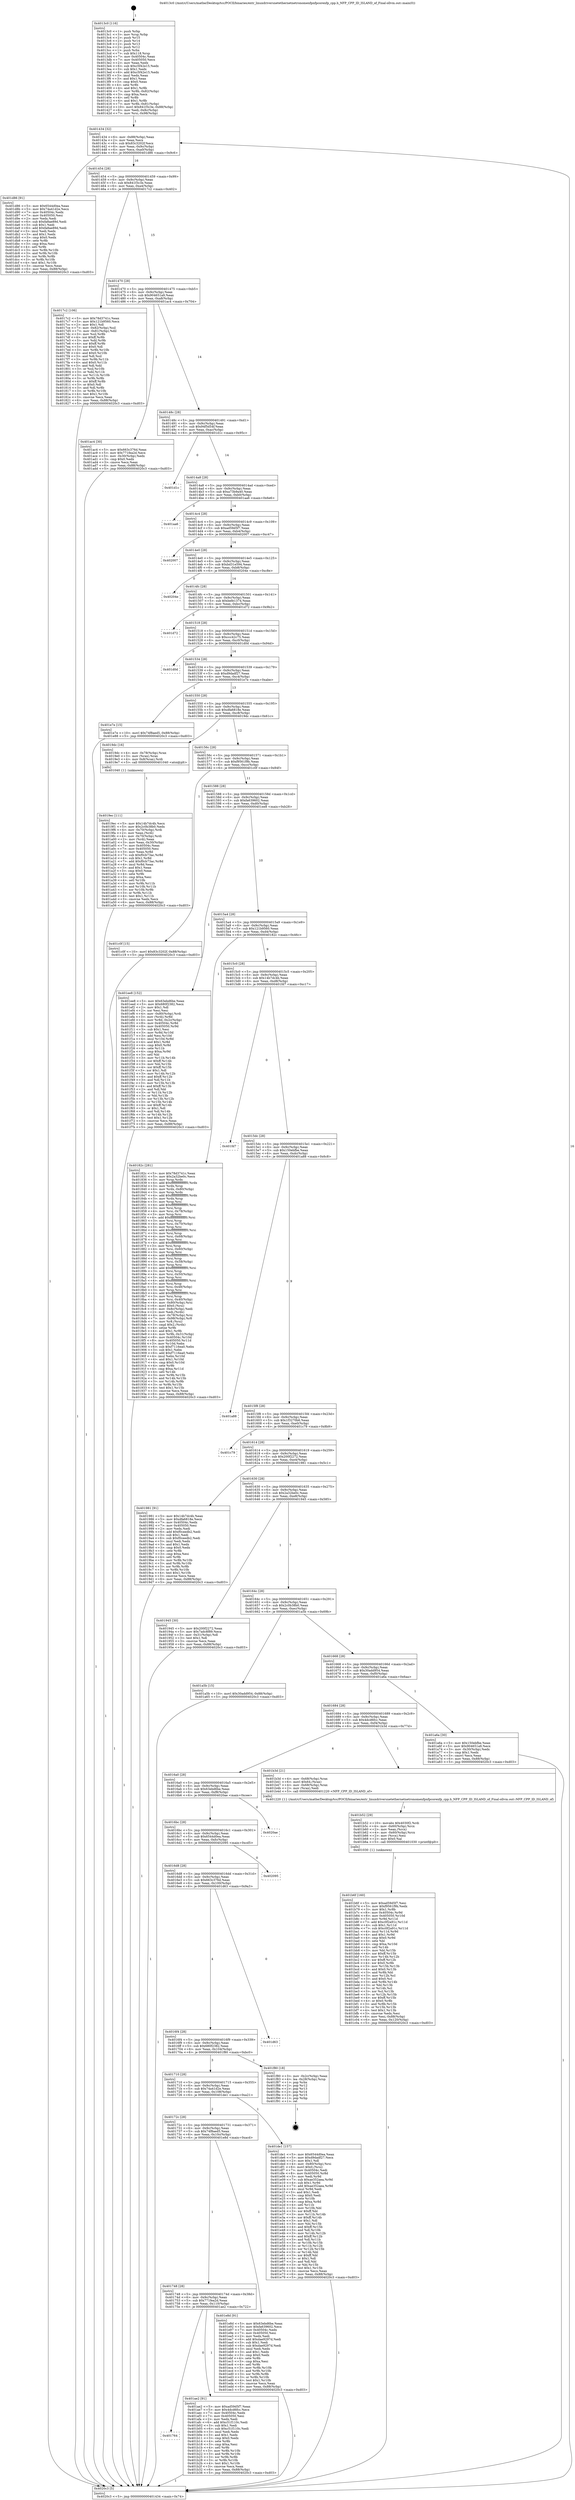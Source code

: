 digraph "0x4013c0" {
  label = "0x4013c0 (/mnt/c/Users/mathe/Desktop/tcc/POCII/binaries/extr_linuxdriversnetethernetnetronomenfpnfpcorenfp_cpp.h_NFP_CPP_ID_ISLAND_of_Final-ollvm.out::main(0))"
  labelloc = "t"
  node[shape=record]

  Entry [label="",width=0.3,height=0.3,shape=circle,fillcolor=black,style=filled]
  "0x401434" [label="{
     0x401434 [32]\l
     | [instrs]\l
     &nbsp;&nbsp;0x401434 \<+6\>: mov -0x88(%rbp),%eax\l
     &nbsp;&nbsp;0x40143a \<+2\>: mov %eax,%ecx\l
     &nbsp;&nbsp;0x40143c \<+6\>: sub $0x83c3202f,%ecx\l
     &nbsp;&nbsp;0x401442 \<+6\>: mov %eax,-0x9c(%rbp)\l
     &nbsp;&nbsp;0x401448 \<+6\>: mov %ecx,-0xa0(%rbp)\l
     &nbsp;&nbsp;0x40144e \<+6\>: je 0000000000401d86 \<main+0x9c6\>\l
  }"]
  "0x401d86" [label="{
     0x401d86 [91]\l
     | [instrs]\l
     &nbsp;&nbsp;0x401d86 \<+5\>: mov $0x6544d0ea,%eax\l
     &nbsp;&nbsp;0x401d8b \<+5\>: mov $0x74a41d2e,%ecx\l
     &nbsp;&nbsp;0x401d90 \<+7\>: mov 0x40504c,%edx\l
     &nbsp;&nbsp;0x401d97 \<+7\>: mov 0x405050,%esi\l
     &nbsp;&nbsp;0x401d9e \<+2\>: mov %edx,%edi\l
     &nbsp;&nbsp;0x401da0 \<+6\>: sub $0xfa8ae89d,%edi\l
     &nbsp;&nbsp;0x401da6 \<+3\>: sub $0x1,%edi\l
     &nbsp;&nbsp;0x401da9 \<+6\>: add $0xfa8ae89d,%edi\l
     &nbsp;&nbsp;0x401daf \<+3\>: imul %edi,%edx\l
     &nbsp;&nbsp;0x401db2 \<+3\>: and $0x1,%edx\l
     &nbsp;&nbsp;0x401db5 \<+3\>: cmp $0x0,%edx\l
     &nbsp;&nbsp;0x401db8 \<+4\>: sete %r8b\l
     &nbsp;&nbsp;0x401dbc \<+3\>: cmp $0xa,%esi\l
     &nbsp;&nbsp;0x401dbf \<+4\>: setl %r9b\l
     &nbsp;&nbsp;0x401dc3 \<+3\>: mov %r8b,%r10b\l
     &nbsp;&nbsp;0x401dc6 \<+3\>: and %r9b,%r10b\l
     &nbsp;&nbsp;0x401dc9 \<+3\>: xor %r9b,%r8b\l
     &nbsp;&nbsp;0x401dcc \<+3\>: or %r8b,%r10b\l
     &nbsp;&nbsp;0x401dcf \<+4\>: test $0x1,%r10b\l
     &nbsp;&nbsp;0x401dd3 \<+3\>: cmovne %ecx,%eax\l
     &nbsp;&nbsp;0x401dd6 \<+6\>: mov %eax,-0x88(%rbp)\l
     &nbsp;&nbsp;0x401ddc \<+5\>: jmp 00000000004020c3 \<main+0xd03\>\l
  }"]
  "0x401454" [label="{
     0x401454 [28]\l
     | [instrs]\l
     &nbsp;&nbsp;0x401454 \<+5\>: jmp 0000000000401459 \<main+0x99\>\l
     &nbsp;&nbsp;0x401459 \<+6\>: mov -0x9c(%rbp),%eax\l
     &nbsp;&nbsp;0x40145f \<+5\>: sub $0x841f3c3e,%eax\l
     &nbsp;&nbsp;0x401464 \<+6\>: mov %eax,-0xa4(%rbp)\l
     &nbsp;&nbsp;0x40146a \<+6\>: je 00000000004017c2 \<main+0x402\>\l
  }"]
  Exit [label="",width=0.3,height=0.3,shape=circle,fillcolor=black,style=filled,peripheries=2]
  "0x4017c2" [label="{
     0x4017c2 [106]\l
     | [instrs]\l
     &nbsp;&nbsp;0x4017c2 \<+5\>: mov $0x78d3741c,%eax\l
     &nbsp;&nbsp;0x4017c7 \<+5\>: mov $0x121b9560,%ecx\l
     &nbsp;&nbsp;0x4017cc \<+2\>: mov $0x1,%dl\l
     &nbsp;&nbsp;0x4017ce \<+7\>: mov -0x82(%rbp),%sil\l
     &nbsp;&nbsp;0x4017d5 \<+7\>: mov -0x81(%rbp),%dil\l
     &nbsp;&nbsp;0x4017dc \<+3\>: mov %sil,%r8b\l
     &nbsp;&nbsp;0x4017df \<+4\>: xor $0xff,%r8b\l
     &nbsp;&nbsp;0x4017e3 \<+3\>: mov %dil,%r9b\l
     &nbsp;&nbsp;0x4017e6 \<+4\>: xor $0xff,%r9b\l
     &nbsp;&nbsp;0x4017ea \<+3\>: xor $0x0,%dl\l
     &nbsp;&nbsp;0x4017ed \<+3\>: mov %r8b,%r10b\l
     &nbsp;&nbsp;0x4017f0 \<+4\>: and $0x0,%r10b\l
     &nbsp;&nbsp;0x4017f4 \<+3\>: and %dl,%sil\l
     &nbsp;&nbsp;0x4017f7 \<+3\>: mov %r9b,%r11b\l
     &nbsp;&nbsp;0x4017fa \<+4\>: and $0x0,%r11b\l
     &nbsp;&nbsp;0x4017fe \<+3\>: and %dl,%dil\l
     &nbsp;&nbsp;0x401801 \<+3\>: or %sil,%r10b\l
     &nbsp;&nbsp;0x401804 \<+3\>: or %dil,%r11b\l
     &nbsp;&nbsp;0x401807 \<+3\>: xor %r11b,%r10b\l
     &nbsp;&nbsp;0x40180a \<+3\>: or %r9b,%r8b\l
     &nbsp;&nbsp;0x40180d \<+4\>: xor $0xff,%r8b\l
     &nbsp;&nbsp;0x401811 \<+3\>: or $0x0,%dl\l
     &nbsp;&nbsp;0x401814 \<+3\>: and %dl,%r8b\l
     &nbsp;&nbsp;0x401817 \<+3\>: or %r8b,%r10b\l
     &nbsp;&nbsp;0x40181a \<+4\>: test $0x1,%r10b\l
     &nbsp;&nbsp;0x40181e \<+3\>: cmovne %ecx,%eax\l
     &nbsp;&nbsp;0x401821 \<+6\>: mov %eax,-0x88(%rbp)\l
     &nbsp;&nbsp;0x401827 \<+5\>: jmp 00000000004020c3 \<main+0xd03\>\l
  }"]
  "0x401470" [label="{
     0x401470 [28]\l
     | [instrs]\l
     &nbsp;&nbsp;0x401470 \<+5\>: jmp 0000000000401475 \<main+0xb5\>\l
     &nbsp;&nbsp;0x401475 \<+6\>: mov -0x9c(%rbp),%eax\l
     &nbsp;&nbsp;0x40147b \<+5\>: sub $0x904651a9,%eax\l
     &nbsp;&nbsp;0x401480 \<+6\>: mov %eax,-0xa8(%rbp)\l
     &nbsp;&nbsp;0x401486 \<+6\>: je 0000000000401ac4 \<main+0x704\>\l
  }"]
  "0x4020c3" [label="{
     0x4020c3 [5]\l
     | [instrs]\l
     &nbsp;&nbsp;0x4020c3 \<+5\>: jmp 0000000000401434 \<main+0x74\>\l
  }"]
  "0x4013c0" [label="{
     0x4013c0 [116]\l
     | [instrs]\l
     &nbsp;&nbsp;0x4013c0 \<+1\>: push %rbp\l
     &nbsp;&nbsp;0x4013c1 \<+3\>: mov %rsp,%rbp\l
     &nbsp;&nbsp;0x4013c4 \<+2\>: push %r15\l
     &nbsp;&nbsp;0x4013c6 \<+2\>: push %r14\l
     &nbsp;&nbsp;0x4013c8 \<+2\>: push %r13\l
     &nbsp;&nbsp;0x4013ca \<+2\>: push %r12\l
     &nbsp;&nbsp;0x4013cc \<+1\>: push %rbx\l
     &nbsp;&nbsp;0x4013cd \<+7\>: sub $0x118,%rsp\l
     &nbsp;&nbsp;0x4013d4 \<+7\>: mov 0x40504c,%eax\l
     &nbsp;&nbsp;0x4013db \<+7\>: mov 0x405050,%ecx\l
     &nbsp;&nbsp;0x4013e2 \<+2\>: mov %eax,%edx\l
     &nbsp;&nbsp;0x4013e4 \<+6\>: sub $0xc5f42e15,%edx\l
     &nbsp;&nbsp;0x4013ea \<+3\>: sub $0x1,%edx\l
     &nbsp;&nbsp;0x4013ed \<+6\>: add $0xc5f42e15,%edx\l
     &nbsp;&nbsp;0x4013f3 \<+3\>: imul %edx,%eax\l
     &nbsp;&nbsp;0x4013f6 \<+3\>: and $0x1,%eax\l
     &nbsp;&nbsp;0x4013f9 \<+3\>: cmp $0x0,%eax\l
     &nbsp;&nbsp;0x4013fc \<+4\>: sete %r8b\l
     &nbsp;&nbsp;0x401400 \<+4\>: and $0x1,%r8b\l
     &nbsp;&nbsp;0x401404 \<+7\>: mov %r8b,-0x82(%rbp)\l
     &nbsp;&nbsp;0x40140b \<+3\>: cmp $0xa,%ecx\l
     &nbsp;&nbsp;0x40140e \<+4\>: setl %r8b\l
     &nbsp;&nbsp;0x401412 \<+4\>: and $0x1,%r8b\l
     &nbsp;&nbsp;0x401416 \<+7\>: mov %r8b,-0x81(%rbp)\l
     &nbsp;&nbsp;0x40141d \<+10\>: movl $0x841f3c3e,-0x88(%rbp)\l
     &nbsp;&nbsp;0x401427 \<+6\>: mov %edi,-0x8c(%rbp)\l
     &nbsp;&nbsp;0x40142d \<+7\>: mov %rsi,-0x98(%rbp)\l
  }"]
  "0x401b6f" [label="{
     0x401b6f [160]\l
     | [instrs]\l
     &nbsp;&nbsp;0x401b6f \<+5\>: mov $0xad59d5f7,%esi\l
     &nbsp;&nbsp;0x401b74 \<+5\>: mov $0xf9561f9b,%edx\l
     &nbsp;&nbsp;0x401b79 \<+3\>: mov $0x1,%r8b\l
     &nbsp;&nbsp;0x401b7c \<+8\>: mov 0x40504c,%r9d\l
     &nbsp;&nbsp;0x401b84 \<+8\>: mov 0x405050,%r10d\l
     &nbsp;&nbsp;0x401b8c \<+3\>: mov %r9d,%r11d\l
     &nbsp;&nbsp;0x401b8f \<+7\>: add $0xc0f2a91c,%r11d\l
     &nbsp;&nbsp;0x401b96 \<+4\>: sub $0x1,%r11d\l
     &nbsp;&nbsp;0x401b9a \<+7\>: sub $0xc0f2a91c,%r11d\l
     &nbsp;&nbsp;0x401ba1 \<+4\>: imul %r11d,%r9d\l
     &nbsp;&nbsp;0x401ba5 \<+4\>: and $0x1,%r9d\l
     &nbsp;&nbsp;0x401ba9 \<+4\>: cmp $0x0,%r9d\l
     &nbsp;&nbsp;0x401bad \<+3\>: sete %bl\l
     &nbsp;&nbsp;0x401bb0 \<+4\>: cmp $0xa,%r10d\l
     &nbsp;&nbsp;0x401bb4 \<+4\>: setl %r14b\l
     &nbsp;&nbsp;0x401bb8 \<+3\>: mov %bl,%r15b\l
     &nbsp;&nbsp;0x401bbb \<+4\>: xor $0xff,%r15b\l
     &nbsp;&nbsp;0x401bbf \<+3\>: mov %r14b,%r12b\l
     &nbsp;&nbsp;0x401bc2 \<+4\>: xor $0xff,%r12b\l
     &nbsp;&nbsp;0x401bc6 \<+4\>: xor $0x0,%r8b\l
     &nbsp;&nbsp;0x401bca \<+3\>: mov %r15b,%r13b\l
     &nbsp;&nbsp;0x401bcd \<+4\>: and $0x0,%r13b\l
     &nbsp;&nbsp;0x401bd1 \<+3\>: and %r8b,%bl\l
     &nbsp;&nbsp;0x401bd4 \<+3\>: mov %r12b,%cl\l
     &nbsp;&nbsp;0x401bd7 \<+3\>: and $0x0,%cl\l
     &nbsp;&nbsp;0x401bda \<+3\>: and %r8b,%r14b\l
     &nbsp;&nbsp;0x401bdd \<+3\>: or %bl,%r13b\l
     &nbsp;&nbsp;0x401be0 \<+3\>: or %r14b,%cl\l
     &nbsp;&nbsp;0x401be3 \<+3\>: xor %cl,%r13b\l
     &nbsp;&nbsp;0x401be6 \<+3\>: or %r12b,%r15b\l
     &nbsp;&nbsp;0x401be9 \<+4\>: xor $0xff,%r15b\l
     &nbsp;&nbsp;0x401bed \<+4\>: or $0x0,%r8b\l
     &nbsp;&nbsp;0x401bf1 \<+3\>: and %r8b,%r15b\l
     &nbsp;&nbsp;0x401bf4 \<+3\>: or %r15b,%r13b\l
     &nbsp;&nbsp;0x401bf7 \<+4\>: test $0x1,%r13b\l
     &nbsp;&nbsp;0x401bfb \<+3\>: cmovne %edx,%esi\l
     &nbsp;&nbsp;0x401bfe \<+6\>: mov %esi,-0x88(%rbp)\l
     &nbsp;&nbsp;0x401c04 \<+6\>: mov %eax,-0x120(%rbp)\l
     &nbsp;&nbsp;0x401c0a \<+5\>: jmp 00000000004020c3 \<main+0xd03\>\l
  }"]
  "0x401ac4" [label="{
     0x401ac4 [30]\l
     | [instrs]\l
     &nbsp;&nbsp;0x401ac4 \<+5\>: mov $0x663c376d,%eax\l
     &nbsp;&nbsp;0x401ac9 \<+5\>: mov $0x771fea2d,%ecx\l
     &nbsp;&nbsp;0x401ace \<+3\>: mov -0x30(%rbp),%edx\l
     &nbsp;&nbsp;0x401ad1 \<+3\>: cmp $0x0,%edx\l
     &nbsp;&nbsp;0x401ad4 \<+3\>: cmove %ecx,%eax\l
     &nbsp;&nbsp;0x401ad7 \<+6\>: mov %eax,-0x88(%rbp)\l
     &nbsp;&nbsp;0x401add \<+5\>: jmp 00000000004020c3 \<main+0xd03\>\l
  }"]
  "0x40148c" [label="{
     0x40148c [28]\l
     | [instrs]\l
     &nbsp;&nbsp;0x40148c \<+5\>: jmp 0000000000401491 \<main+0xd1\>\l
     &nbsp;&nbsp;0x401491 \<+6\>: mov -0x9c(%rbp),%eax\l
     &nbsp;&nbsp;0x401497 \<+5\>: sub $0x94f5d54f,%eax\l
     &nbsp;&nbsp;0x40149c \<+6\>: mov %eax,-0xac(%rbp)\l
     &nbsp;&nbsp;0x4014a2 \<+6\>: je 0000000000401d1c \<main+0x95c\>\l
  }"]
  "0x401b52" [label="{
     0x401b52 [29]\l
     | [instrs]\l
     &nbsp;&nbsp;0x401b52 \<+10\>: movabs $0x4030f2,%rdi\l
     &nbsp;&nbsp;0x401b5c \<+4\>: mov -0x60(%rbp),%rcx\l
     &nbsp;&nbsp;0x401b60 \<+2\>: mov %eax,(%rcx)\l
     &nbsp;&nbsp;0x401b62 \<+4\>: mov -0x60(%rbp),%rcx\l
     &nbsp;&nbsp;0x401b66 \<+2\>: mov (%rcx),%esi\l
     &nbsp;&nbsp;0x401b68 \<+2\>: mov $0x0,%al\l
     &nbsp;&nbsp;0x401b6a \<+5\>: call 0000000000401030 \<printf@plt\>\l
     | [calls]\l
     &nbsp;&nbsp;0x401030 \{1\} (unknown)\l
  }"]
  "0x401d1c" [label="{
     0x401d1c\l
  }", style=dashed]
  "0x4014a8" [label="{
     0x4014a8 [28]\l
     | [instrs]\l
     &nbsp;&nbsp;0x4014a8 \<+5\>: jmp 00000000004014ad \<main+0xed\>\l
     &nbsp;&nbsp;0x4014ad \<+6\>: mov -0x9c(%rbp),%eax\l
     &nbsp;&nbsp;0x4014b3 \<+5\>: sub $0xa73b9a40,%eax\l
     &nbsp;&nbsp;0x4014b8 \<+6\>: mov %eax,-0xb0(%rbp)\l
     &nbsp;&nbsp;0x4014be \<+6\>: je 0000000000401aa6 \<main+0x6e6\>\l
  }"]
  "0x401764" [label="{
     0x401764\l
  }", style=dashed]
  "0x401aa6" [label="{
     0x401aa6\l
  }", style=dashed]
  "0x4014c4" [label="{
     0x4014c4 [28]\l
     | [instrs]\l
     &nbsp;&nbsp;0x4014c4 \<+5\>: jmp 00000000004014c9 \<main+0x109\>\l
     &nbsp;&nbsp;0x4014c9 \<+6\>: mov -0x9c(%rbp),%eax\l
     &nbsp;&nbsp;0x4014cf \<+5\>: sub $0xad59d5f7,%eax\l
     &nbsp;&nbsp;0x4014d4 \<+6\>: mov %eax,-0xb4(%rbp)\l
     &nbsp;&nbsp;0x4014da \<+6\>: je 0000000000402007 \<main+0xc47\>\l
  }"]
  "0x401ae2" [label="{
     0x401ae2 [91]\l
     | [instrs]\l
     &nbsp;&nbsp;0x401ae2 \<+5\>: mov $0xad59d5f7,%eax\l
     &nbsp;&nbsp;0x401ae7 \<+5\>: mov $0x4dcd6fcc,%ecx\l
     &nbsp;&nbsp;0x401aec \<+7\>: mov 0x40504c,%edx\l
     &nbsp;&nbsp;0x401af3 \<+7\>: mov 0x405050,%esi\l
     &nbsp;&nbsp;0x401afa \<+2\>: mov %edx,%edi\l
     &nbsp;&nbsp;0x401afc \<+6\>: add $0xc51f110c,%edi\l
     &nbsp;&nbsp;0x401b02 \<+3\>: sub $0x1,%edi\l
     &nbsp;&nbsp;0x401b05 \<+6\>: sub $0xc51f110c,%edi\l
     &nbsp;&nbsp;0x401b0b \<+3\>: imul %edi,%edx\l
     &nbsp;&nbsp;0x401b0e \<+3\>: and $0x1,%edx\l
     &nbsp;&nbsp;0x401b11 \<+3\>: cmp $0x0,%edx\l
     &nbsp;&nbsp;0x401b14 \<+4\>: sete %r8b\l
     &nbsp;&nbsp;0x401b18 \<+3\>: cmp $0xa,%esi\l
     &nbsp;&nbsp;0x401b1b \<+4\>: setl %r9b\l
     &nbsp;&nbsp;0x401b1f \<+3\>: mov %r8b,%r10b\l
     &nbsp;&nbsp;0x401b22 \<+3\>: and %r9b,%r10b\l
     &nbsp;&nbsp;0x401b25 \<+3\>: xor %r9b,%r8b\l
     &nbsp;&nbsp;0x401b28 \<+3\>: or %r8b,%r10b\l
     &nbsp;&nbsp;0x401b2b \<+4\>: test $0x1,%r10b\l
     &nbsp;&nbsp;0x401b2f \<+3\>: cmovne %ecx,%eax\l
     &nbsp;&nbsp;0x401b32 \<+6\>: mov %eax,-0x88(%rbp)\l
     &nbsp;&nbsp;0x401b38 \<+5\>: jmp 00000000004020c3 \<main+0xd03\>\l
  }"]
  "0x402007" [label="{
     0x402007\l
  }", style=dashed]
  "0x4014e0" [label="{
     0x4014e0 [28]\l
     | [instrs]\l
     &nbsp;&nbsp;0x4014e0 \<+5\>: jmp 00000000004014e5 \<main+0x125\>\l
     &nbsp;&nbsp;0x4014e5 \<+6\>: mov -0x9c(%rbp),%eax\l
     &nbsp;&nbsp;0x4014eb \<+5\>: sub $0xbd31e594,%eax\l
     &nbsp;&nbsp;0x4014f0 \<+6\>: mov %eax,-0xb8(%rbp)\l
     &nbsp;&nbsp;0x4014f6 \<+6\>: je 000000000040204e \<main+0xc8e\>\l
  }"]
  "0x401748" [label="{
     0x401748 [28]\l
     | [instrs]\l
     &nbsp;&nbsp;0x401748 \<+5\>: jmp 000000000040174d \<main+0x38d\>\l
     &nbsp;&nbsp;0x40174d \<+6\>: mov -0x9c(%rbp),%eax\l
     &nbsp;&nbsp;0x401753 \<+5\>: sub $0x771fea2d,%eax\l
     &nbsp;&nbsp;0x401758 \<+6\>: mov %eax,-0x110(%rbp)\l
     &nbsp;&nbsp;0x40175e \<+6\>: je 0000000000401ae2 \<main+0x722\>\l
  }"]
  "0x40204e" [label="{
     0x40204e\l
  }", style=dashed]
  "0x4014fc" [label="{
     0x4014fc [28]\l
     | [instrs]\l
     &nbsp;&nbsp;0x4014fc \<+5\>: jmp 0000000000401501 \<main+0x141\>\l
     &nbsp;&nbsp;0x401501 \<+6\>: mov -0x9c(%rbp),%eax\l
     &nbsp;&nbsp;0x401507 \<+5\>: sub $0xbefe1374,%eax\l
     &nbsp;&nbsp;0x40150c \<+6\>: mov %eax,-0xbc(%rbp)\l
     &nbsp;&nbsp;0x401512 \<+6\>: je 0000000000401d72 \<main+0x9b2\>\l
  }"]
  "0x401e8d" [label="{
     0x401e8d [91]\l
     | [instrs]\l
     &nbsp;&nbsp;0x401e8d \<+5\>: mov $0x63ebd6be,%eax\l
     &nbsp;&nbsp;0x401e92 \<+5\>: mov $0xfa639602,%ecx\l
     &nbsp;&nbsp;0x401e97 \<+7\>: mov 0x40504c,%edx\l
     &nbsp;&nbsp;0x401e9e \<+7\>: mov 0x405050,%esi\l
     &nbsp;&nbsp;0x401ea5 \<+2\>: mov %edx,%edi\l
     &nbsp;&nbsp;0x401ea7 \<+6\>: add $0xdae9297d,%edi\l
     &nbsp;&nbsp;0x401ead \<+3\>: sub $0x1,%edi\l
     &nbsp;&nbsp;0x401eb0 \<+6\>: sub $0xdae9297d,%edi\l
     &nbsp;&nbsp;0x401eb6 \<+3\>: imul %edi,%edx\l
     &nbsp;&nbsp;0x401eb9 \<+3\>: and $0x1,%edx\l
     &nbsp;&nbsp;0x401ebc \<+3\>: cmp $0x0,%edx\l
     &nbsp;&nbsp;0x401ebf \<+4\>: sete %r8b\l
     &nbsp;&nbsp;0x401ec3 \<+3\>: cmp $0xa,%esi\l
     &nbsp;&nbsp;0x401ec6 \<+4\>: setl %r9b\l
     &nbsp;&nbsp;0x401eca \<+3\>: mov %r8b,%r10b\l
     &nbsp;&nbsp;0x401ecd \<+3\>: and %r9b,%r10b\l
     &nbsp;&nbsp;0x401ed0 \<+3\>: xor %r9b,%r8b\l
     &nbsp;&nbsp;0x401ed3 \<+3\>: or %r8b,%r10b\l
     &nbsp;&nbsp;0x401ed6 \<+4\>: test $0x1,%r10b\l
     &nbsp;&nbsp;0x401eda \<+3\>: cmovne %ecx,%eax\l
     &nbsp;&nbsp;0x401edd \<+6\>: mov %eax,-0x88(%rbp)\l
     &nbsp;&nbsp;0x401ee3 \<+5\>: jmp 00000000004020c3 \<main+0xd03\>\l
  }"]
  "0x401d72" [label="{
     0x401d72\l
  }", style=dashed]
  "0x401518" [label="{
     0x401518 [28]\l
     | [instrs]\l
     &nbsp;&nbsp;0x401518 \<+5\>: jmp 000000000040151d \<main+0x15d\>\l
     &nbsp;&nbsp;0x40151d \<+6\>: mov -0x9c(%rbp),%eax\l
     &nbsp;&nbsp;0x401523 \<+5\>: sub $0xccc42c75,%eax\l
     &nbsp;&nbsp;0x401528 \<+6\>: mov %eax,-0xc0(%rbp)\l
     &nbsp;&nbsp;0x40152e \<+6\>: je 0000000000401d0d \<main+0x94d\>\l
  }"]
  "0x40172c" [label="{
     0x40172c [28]\l
     | [instrs]\l
     &nbsp;&nbsp;0x40172c \<+5\>: jmp 0000000000401731 \<main+0x371\>\l
     &nbsp;&nbsp;0x401731 \<+6\>: mov -0x9c(%rbp),%eax\l
     &nbsp;&nbsp;0x401737 \<+5\>: sub $0x74f8aed5,%eax\l
     &nbsp;&nbsp;0x40173c \<+6\>: mov %eax,-0x10c(%rbp)\l
     &nbsp;&nbsp;0x401742 \<+6\>: je 0000000000401e8d \<main+0xacd\>\l
  }"]
  "0x401d0d" [label="{
     0x401d0d\l
  }", style=dashed]
  "0x401534" [label="{
     0x401534 [28]\l
     | [instrs]\l
     &nbsp;&nbsp;0x401534 \<+5\>: jmp 0000000000401539 \<main+0x179\>\l
     &nbsp;&nbsp;0x401539 \<+6\>: mov -0x9c(%rbp),%eax\l
     &nbsp;&nbsp;0x40153f \<+5\>: sub $0xd9dadf27,%eax\l
     &nbsp;&nbsp;0x401544 \<+6\>: mov %eax,-0xc4(%rbp)\l
     &nbsp;&nbsp;0x40154a \<+6\>: je 0000000000401e7e \<main+0xabe\>\l
  }"]
  "0x401de1" [label="{
     0x401de1 [157]\l
     | [instrs]\l
     &nbsp;&nbsp;0x401de1 \<+5\>: mov $0x6544d0ea,%eax\l
     &nbsp;&nbsp;0x401de6 \<+5\>: mov $0xd9dadf27,%ecx\l
     &nbsp;&nbsp;0x401deb \<+2\>: mov $0x1,%dl\l
     &nbsp;&nbsp;0x401ded \<+4\>: mov -0x80(%rbp),%rsi\l
     &nbsp;&nbsp;0x401df1 \<+6\>: movl $0x0,(%rsi)\l
     &nbsp;&nbsp;0x401df7 \<+7\>: mov 0x40504c,%edi\l
     &nbsp;&nbsp;0x401dfe \<+8\>: mov 0x405050,%r8d\l
     &nbsp;&nbsp;0x401e06 \<+3\>: mov %edi,%r9d\l
     &nbsp;&nbsp;0x401e09 \<+7\>: sub $0xae352aea,%r9d\l
     &nbsp;&nbsp;0x401e10 \<+4\>: sub $0x1,%r9d\l
     &nbsp;&nbsp;0x401e14 \<+7\>: add $0xae352aea,%r9d\l
     &nbsp;&nbsp;0x401e1b \<+4\>: imul %r9d,%edi\l
     &nbsp;&nbsp;0x401e1f \<+3\>: and $0x1,%edi\l
     &nbsp;&nbsp;0x401e22 \<+3\>: cmp $0x0,%edi\l
     &nbsp;&nbsp;0x401e25 \<+4\>: sete %r10b\l
     &nbsp;&nbsp;0x401e29 \<+4\>: cmp $0xa,%r8d\l
     &nbsp;&nbsp;0x401e2d \<+4\>: setl %r11b\l
     &nbsp;&nbsp;0x401e31 \<+3\>: mov %r10b,%bl\l
     &nbsp;&nbsp;0x401e34 \<+3\>: xor $0xff,%bl\l
     &nbsp;&nbsp;0x401e37 \<+3\>: mov %r11b,%r14b\l
     &nbsp;&nbsp;0x401e3a \<+4\>: xor $0xff,%r14b\l
     &nbsp;&nbsp;0x401e3e \<+3\>: xor $0x1,%dl\l
     &nbsp;&nbsp;0x401e41 \<+3\>: mov %bl,%r15b\l
     &nbsp;&nbsp;0x401e44 \<+4\>: and $0xff,%r15b\l
     &nbsp;&nbsp;0x401e48 \<+3\>: and %dl,%r10b\l
     &nbsp;&nbsp;0x401e4b \<+3\>: mov %r14b,%r12b\l
     &nbsp;&nbsp;0x401e4e \<+4\>: and $0xff,%r12b\l
     &nbsp;&nbsp;0x401e52 \<+3\>: and %dl,%r11b\l
     &nbsp;&nbsp;0x401e55 \<+3\>: or %r10b,%r15b\l
     &nbsp;&nbsp;0x401e58 \<+3\>: or %r11b,%r12b\l
     &nbsp;&nbsp;0x401e5b \<+3\>: xor %r12b,%r15b\l
     &nbsp;&nbsp;0x401e5e \<+3\>: or %r14b,%bl\l
     &nbsp;&nbsp;0x401e61 \<+3\>: xor $0xff,%bl\l
     &nbsp;&nbsp;0x401e64 \<+3\>: or $0x1,%dl\l
     &nbsp;&nbsp;0x401e67 \<+2\>: and %dl,%bl\l
     &nbsp;&nbsp;0x401e69 \<+3\>: or %bl,%r15b\l
     &nbsp;&nbsp;0x401e6c \<+4\>: test $0x1,%r15b\l
     &nbsp;&nbsp;0x401e70 \<+3\>: cmovne %ecx,%eax\l
     &nbsp;&nbsp;0x401e73 \<+6\>: mov %eax,-0x88(%rbp)\l
     &nbsp;&nbsp;0x401e79 \<+5\>: jmp 00000000004020c3 \<main+0xd03\>\l
  }"]
  "0x401e7e" [label="{
     0x401e7e [15]\l
     | [instrs]\l
     &nbsp;&nbsp;0x401e7e \<+10\>: movl $0x74f8aed5,-0x88(%rbp)\l
     &nbsp;&nbsp;0x401e88 \<+5\>: jmp 00000000004020c3 \<main+0xd03\>\l
  }"]
  "0x401550" [label="{
     0x401550 [28]\l
     | [instrs]\l
     &nbsp;&nbsp;0x401550 \<+5\>: jmp 0000000000401555 \<main+0x195\>\l
     &nbsp;&nbsp;0x401555 \<+6\>: mov -0x9c(%rbp),%eax\l
     &nbsp;&nbsp;0x40155b \<+5\>: sub $0xdfa6818e,%eax\l
     &nbsp;&nbsp;0x401560 \<+6\>: mov %eax,-0xc8(%rbp)\l
     &nbsp;&nbsp;0x401566 \<+6\>: je 00000000004019dc \<main+0x61c\>\l
  }"]
  "0x401710" [label="{
     0x401710 [28]\l
     | [instrs]\l
     &nbsp;&nbsp;0x401710 \<+5\>: jmp 0000000000401715 \<main+0x355\>\l
     &nbsp;&nbsp;0x401715 \<+6\>: mov -0x9c(%rbp),%eax\l
     &nbsp;&nbsp;0x40171b \<+5\>: sub $0x74a41d2e,%eax\l
     &nbsp;&nbsp;0x401720 \<+6\>: mov %eax,-0x108(%rbp)\l
     &nbsp;&nbsp;0x401726 \<+6\>: je 0000000000401de1 \<main+0xa21\>\l
  }"]
  "0x4019dc" [label="{
     0x4019dc [16]\l
     | [instrs]\l
     &nbsp;&nbsp;0x4019dc \<+4\>: mov -0x78(%rbp),%rax\l
     &nbsp;&nbsp;0x4019e0 \<+3\>: mov (%rax),%rax\l
     &nbsp;&nbsp;0x4019e3 \<+4\>: mov 0x8(%rax),%rdi\l
     &nbsp;&nbsp;0x4019e7 \<+5\>: call 0000000000401040 \<atoi@plt\>\l
     | [calls]\l
     &nbsp;&nbsp;0x401040 \{1\} (unknown)\l
  }"]
  "0x40156c" [label="{
     0x40156c [28]\l
     | [instrs]\l
     &nbsp;&nbsp;0x40156c \<+5\>: jmp 0000000000401571 \<main+0x1b1\>\l
     &nbsp;&nbsp;0x401571 \<+6\>: mov -0x9c(%rbp),%eax\l
     &nbsp;&nbsp;0x401577 \<+5\>: sub $0xf9561f9b,%eax\l
     &nbsp;&nbsp;0x40157c \<+6\>: mov %eax,-0xcc(%rbp)\l
     &nbsp;&nbsp;0x401582 \<+6\>: je 0000000000401c0f \<main+0x84f\>\l
  }"]
  "0x401f80" [label="{
     0x401f80 [18]\l
     | [instrs]\l
     &nbsp;&nbsp;0x401f80 \<+3\>: mov -0x2c(%rbp),%eax\l
     &nbsp;&nbsp;0x401f83 \<+4\>: lea -0x28(%rbp),%rsp\l
     &nbsp;&nbsp;0x401f87 \<+1\>: pop %rbx\l
     &nbsp;&nbsp;0x401f88 \<+2\>: pop %r12\l
     &nbsp;&nbsp;0x401f8a \<+2\>: pop %r13\l
     &nbsp;&nbsp;0x401f8c \<+2\>: pop %r14\l
     &nbsp;&nbsp;0x401f8e \<+2\>: pop %r15\l
     &nbsp;&nbsp;0x401f90 \<+1\>: pop %rbp\l
     &nbsp;&nbsp;0x401f91 \<+1\>: ret\l
  }"]
  "0x401c0f" [label="{
     0x401c0f [15]\l
     | [instrs]\l
     &nbsp;&nbsp;0x401c0f \<+10\>: movl $0x83c3202f,-0x88(%rbp)\l
     &nbsp;&nbsp;0x401c19 \<+5\>: jmp 00000000004020c3 \<main+0xd03\>\l
  }"]
  "0x401588" [label="{
     0x401588 [28]\l
     | [instrs]\l
     &nbsp;&nbsp;0x401588 \<+5\>: jmp 000000000040158d \<main+0x1cd\>\l
     &nbsp;&nbsp;0x40158d \<+6\>: mov -0x9c(%rbp),%eax\l
     &nbsp;&nbsp;0x401593 \<+5\>: sub $0xfa639602,%eax\l
     &nbsp;&nbsp;0x401598 \<+6\>: mov %eax,-0xd0(%rbp)\l
     &nbsp;&nbsp;0x40159e \<+6\>: je 0000000000401ee8 \<main+0xb28\>\l
  }"]
  "0x4016f4" [label="{
     0x4016f4 [28]\l
     | [instrs]\l
     &nbsp;&nbsp;0x4016f4 \<+5\>: jmp 00000000004016f9 \<main+0x339\>\l
     &nbsp;&nbsp;0x4016f9 \<+6\>: mov -0x9c(%rbp),%eax\l
     &nbsp;&nbsp;0x4016ff \<+5\>: sub $0x680f2382,%eax\l
     &nbsp;&nbsp;0x401704 \<+6\>: mov %eax,-0x104(%rbp)\l
     &nbsp;&nbsp;0x40170a \<+6\>: je 0000000000401f80 \<main+0xbc0\>\l
  }"]
  "0x401ee8" [label="{
     0x401ee8 [152]\l
     | [instrs]\l
     &nbsp;&nbsp;0x401ee8 \<+5\>: mov $0x63ebd6be,%eax\l
     &nbsp;&nbsp;0x401eed \<+5\>: mov $0x680f2382,%ecx\l
     &nbsp;&nbsp;0x401ef2 \<+2\>: mov $0x1,%dl\l
     &nbsp;&nbsp;0x401ef4 \<+2\>: xor %esi,%esi\l
     &nbsp;&nbsp;0x401ef6 \<+4\>: mov -0x80(%rbp),%rdi\l
     &nbsp;&nbsp;0x401efa \<+3\>: mov (%rdi),%r8d\l
     &nbsp;&nbsp;0x401efd \<+4\>: mov %r8d,-0x2c(%rbp)\l
     &nbsp;&nbsp;0x401f01 \<+8\>: mov 0x40504c,%r8d\l
     &nbsp;&nbsp;0x401f09 \<+8\>: mov 0x405050,%r9d\l
     &nbsp;&nbsp;0x401f11 \<+3\>: sub $0x1,%esi\l
     &nbsp;&nbsp;0x401f14 \<+3\>: mov %r8d,%r10d\l
     &nbsp;&nbsp;0x401f17 \<+3\>: add %esi,%r10d\l
     &nbsp;&nbsp;0x401f1a \<+4\>: imul %r10d,%r8d\l
     &nbsp;&nbsp;0x401f1e \<+4\>: and $0x1,%r8d\l
     &nbsp;&nbsp;0x401f22 \<+4\>: cmp $0x0,%r8d\l
     &nbsp;&nbsp;0x401f26 \<+4\>: sete %r11b\l
     &nbsp;&nbsp;0x401f2a \<+4\>: cmp $0xa,%r9d\l
     &nbsp;&nbsp;0x401f2e \<+3\>: setl %bl\l
     &nbsp;&nbsp;0x401f31 \<+3\>: mov %r11b,%r14b\l
     &nbsp;&nbsp;0x401f34 \<+4\>: xor $0xff,%r14b\l
     &nbsp;&nbsp;0x401f38 \<+3\>: mov %bl,%r15b\l
     &nbsp;&nbsp;0x401f3b \<+4\>: xor $0xff,%r15b\l
     &nbsp;&nbsp;0x401f3f \<+3\>: xor $0x1,%dl\l
     &nbsp;&nbsp;0x401f42 \<+3\>: mov %r14b,%r12b\l
     &nbsp;&nbsp;0x401f45 \<+4\>: and $0xff,%r12b\l
     &nbsp;&nbsp;0x401f49 \<+3\>: and %dl,%r11b\l
     &nbsp;&nbsp;0x401f4c \<+3\>: mov %r15b,%r13b\l
     &nbsp;&nbsp;0x401f4f \<+4\>: and $0xff,%r13b\l
     &nbsp;&nbsp;0x401f53 \<+2\>: and %dl,%bl\l
     &nbsp;&nbsp;0x401f55 \<+3\>: or %r11b,%r12b\l
     &nbsp;&nbsp;0x401f58 \<+3\>: or %bl,%r13b\l
     &nbsp;&nbsp;0x401f5b \<+3\>: xor %r13b,%r12b\l
     &nbsp;&nbsp;0x401f5e \<+3\>: or %r15b,%r14b\l
     &nbsp;&nbsp;0x401f61 \<+4\>: xor $0xff,%r14b\l
     &nbsp;&nbsp;0x401f65 \<+3\>: or $0x1,%dl\l
     &nbsp;&nbsp;0x401f68 \<+3\>: and %dl,%r14b\l
     &nbsp;&nbsp;0x401f6b \<+3\>: or %r14b,%r12b\l
     &nbsp;&nbsp;0x401f6e \<+4\>: test $0x1,%r12b\l
     &nbsp;&nbsp;0x401f72 \<+3\>: cmovne %ecx,%eax\l
     &nbsp;&nbsp;0x401f75 \<+6\>: mov %eax,-0x88(%rbp)\l
     &nbsp;&nbsp;0x401f7b \<+5\>: jmp 00000000004020c3 \<main+0xd03\>\l
  }"]
  "0x4015a4" [label="{
     0x4015a4 [28]\l
     | [instrs]\l
     &nbsp;&nbsp;0x4015a4 \<+5\>: jmp 00000000004015a9 \<main+0x1e9\>\l
     &nbsp;&nbsp;0x4015a9 \<+6\>: mov -0x9c(%rbp),%eax\l
     &nbsp;&nbsp;0x4015af \<+5\>: sub $0x121b9560,%eax\l
     &nbsp;&nbsp;0x4015b4 \<+6\>: mov %eax,-0xd4(%rbp)\l
     &nbsp;&nbsp;0x4015ba \<+6\>: je 000000000040182c \<main+0x46c\>\l
  }"]
  "0x401d63" [label="{
     0x401d63\l
  }", style=dashed]
  "0x40182c" [label="{
     0x40182c [281]\l
     | [instrs]\l
     &nbsp;&nbsp;0x40182c \<+5\>: mov $0x78d3741c,%eax\l
     &nbsp;&nbsp;0x401831 \<+5\>: mov $0x2a32be0c,%ecx\l
     &nbsp;&nbsp;0x401836 \<+3\>: mov %rsp,%rdx\l
     &nbsp;&nbsp;0x401839 \<+4\>: add $0xfffffffffffffff0,%rdx\l
     &nbsp;&nbsp;0x40183d \<+3\>: mov %rdx,%rsp\l
     &nbsp;&nbsp;0x401840 \<+4\>: mov %rdx,-0x80(%rbp)\l
     &nbsp;&nbsp;0x401844 \<+3\>: mov %rsp,%rdx\l
     &nbsp;&nbsp;0x401847 \<+4\>: add $0xfffffffffffffff0,%rdx\l
     &nbsp;&nbsp;0x40184b \<+3\>: mov %rdx,%rsp\l
     &nbsp;&nbsp;0x40184e \<+3\>: mov %rsp,%rsi\l
     &nbsp;&nbsp;0x401851 \<+4\>: add $0xfffffffffffffff0,%rsi\l
     &nbsp;&nbsp;0x401855 \<+3\>: mov %rsi,%rsp\l
     &nbsp;&nbsp;0x401858 \<+4\>: mov %rsi,-0x78(%rbp)\l
     &nbsp;&nbsp;0x40185c \<+3\>: mov %rsp,%rsi\l
     &nbsp;&nbsp;0x40185f \<+4\>: add $0xfffffffffffffff0,%rsi\l
     &nbsp;&nbsp;0x401863 \<+3\>: mov %rsi,%rsp\l
     &nbsp;&nbsp;0x401866 \<+4\>: mov %rsi,-0x70(%rbp)\l
     &nbsp;&nbsp;0x40186a \<+3\>: mov %rsp,%rsi\l
     &nbsp;&nbsp;0x40186d \<+4\>: add $0xfffffffffffffff0,%rsi\l
     &nbsp;&nbsp;0x401871 \<+3\>: mov %rsi,%rsp\l
     &nbsp;&nbsp;0x401874 \<+4\>: mov %rsi,-0x68(%rbp)\l
     &nbsp;&nbsp;0x401878 \<+3\>: mov %rsp,%rsi\l
     &nbsp;&nbsp;0x40187b \<+4\>: add $0xfffffffffffffff0,%rsi\l
     &nbsp;&nbsp;0x40187f \<+3\>: mov %rsi,%rsp\l
     &nbsp;&nbsp;0x401882 \<+4\>: mov %rsi,-0x60(%rbp)\l
     &nbsp;&nbsp;0x401886 \<+3\>: mov %rsp,%rsi\l
     &nbsp;&nbsp;0x401889 \<+4\>: add $0xfffffffffffffff0,%rsi\l
     &nbsp;&nbsp;0x40188d \<+3\>: mov %rsi,%rsp\l
     &nbsp;&nbsp;0x401890 \<+4\>: mov %rsi,-0x58(%rbp)\l
     &nbsp;&nbsp;0x401894 \<+3\>: mov %rsp,%rsi\l
     &nbsp;&nbsp;0x401897 \<+4\>: add $0xfffffffffffffff0,%rsi\l
     &nbsp;&nbsp;0x40189b \<+3\>: mov %rsi,%rsp\l
     &nbsp;&nbsp;0x40189e \<+4\>: mov %rsi,-0x50(%rbp)\l
     &nbsp;&nbsp;0x4018a2 \<+3\>: mov %rsp,%rsi\l
     &nbsp;&nbsp;0x4018a5 \<+4\>: add $0xfffffffffffffff0,%rsi\l
     &nbsp;&nbsp;0x4018a9 \<+3\>: mov %rsi,%rsp\l
     &nbsp;&nbsp;0x4018ac \<+4\>: mov %rsi,-0x48(%rbp)\l
     &nbsp;&nbsp;0x4018b0 \<+3\>: mov %rsp,%rsi\l
     &nbsp;&nbsp;0x4018b3 \<+4\>: add $0xfffffffffffffff0,%rsi\l
     &nbsp;&nbsp;0x4018b7 \<+3\>: mov %rsi,%rsp\l
     &nbsp;&nbsp;0x4018ba \<+4\>: mov %rsi,-0x40(%rbp)\l
     &nbsp;&nbsp;0x4018be \<+4\>: mov -0x80(%rbp),%rsi\l
     &nbsp;&nbsp;0x4018c2 \<+6\>: movl $0x0,(%rsi)\l
     &nbsp;&nbsp;0x4018c8 \<+6\>: mov -0x8c(%rbp),%edi\l
     &nbsp;&nbsp;0x4018ce \<+2\>: mov %edi,(%rdx)\l
     &nbsp;&nbsp;0x4018d0 \<+4\>: mov -0x78(%rbp),%rsi\l
     &nbsp;&nbsp;0x4018d4 \<+7\>: mov -0x98(%rbp),%r8\l
     &nbsp;&nbsp;0x4018db \<+3\>: mov %r8,(%rsi)\l
     &nbsp;&nbsp;0x4018de \<+3\>: cmpl $0x2,(%rdx)\l
     &nbsp;&nbsp;0x4018e1 \<+4\>: setne %r9b\l
     &nbsp;&nbsp;0x4018e5 \<+4\>: and $0x1,%r9b\l
     &nbsp;&nbsp;0x4018e9 \<+4\>: mov %r9b,-0x31(%rbp)\l
     &nbsp;&nbsp;0x4018ed \<+8\>: mov 0x40504c,%r10d\l
     &nbsp;&nbsp;0x4018f5 \<+8\>: mov 0x405050,%r11d\l
     &nbsp;&nbsp;0x4018fd \<+3\>: mov %r10d,%ebx\l
     &nbsp;&nbsp;0x401900 \<+6\>: sub $0xf7116ea0,%ebx\l
     &nbsp;&nbsp;0x401906 \<+3\>: sub $0x1,%ebx\l
     &nbsp;&nbsp;0x401909 \<+6\>: add $0xf7116ea0,%ebx\l
     &nbsp;&nbsp;0x40190f \<+4\>: imul %ebx,%r10d\l
     &nbsp;&nbsp;0x401913 \<+4\>: and $0x1,%r10d\l
     &nbsp;&nbsp;0x401917 \<+4\>: cmp $0x0,%r10d\l
     &nbsp;&nbsp;0x40191b \<+4\>: sete %r9b\l
     &nbsp;&nbsp;0x40191f \<+4\>: cmp $0xa,%r11d\l
     &nbsp;&nbsp;0x401923 \<+4\>: setl %r14b\l
     &nbsp;&nbsp;0x401927 \<+3\>: mov %r9b,%r15b\l
     &nbsp;&nbsp;0x40192a \<+3\>: and %r14b,%r15b\l
     &nbsp;&nbsp;0x40192d \<+3\>: xor %r14b,%r9b\l
     &nbsp;&nbsp;0x401930 \<+3\>: or %r9b,%r15b\l
     &nbsp;&nbsp;0x401933 \<+4\>: test $0x1,%r15b\l
     &nbsp;&nbsp;0x401937 \<+3\>: cmovne %ecx,%eax\l
     &nbsp;&nbsp;0x40193a \<+6\>: mov %eax,-0x88(%rbp)\l
     &nbsp;&nbsp;0x401940 \<+5\>: jmp 00000000004020c3 \<main+0xd03\>\l
  }"]
  "0x4015c0" [label="{
     0x4015c0 [28]\l
     | [instrs]\l
     &nbsp;&nbsp;0x4015c0 \<+5\>: jmp 00000000004015c5 \<main+0x205\>\l
     &nbsp;&nbsp;0x4015c5 \<+6\>: mov -0x9c(%rbp),%eax\l
     &nbsp;&nbsp;0x4015cb \<+5\>: sub $0x14b7dc4b,%eax\l
     &nbsp;&nbsp;0x4015d0 \<+6\>: mov %eax,-0xd8(%rbp)\l
     &nbsp;&nbsp;0x4015d6 \<+6\>: je 0000000000401fd7 \<main+0xc17\>\l
  }"]
  "0x4016d8" [label="{
     0x4016d8 [28]\l
     | [instrs]\l
     &nbsp;&nbsp;0x4016d8 \<+5\>: jmp 00000000004016dd \<main+0x31d\>\l
     &nbsp;&nbsp;0x4016dd \<+6\>: mov -0x9c(%rbp),%eax\l
     &nbsp;&nbsp;0x4016e3 \<+5\>: sub $0x663c376d,%eax\l
     &nbsp;&nbsp;0x4016e8 \<+6\>: mov %eax,-0x100(%rbp)\l
     &nbsp;&nbsp;0x4016ee \<+6\>: je 0000000000401d63 \<main+0x9a3\>\l
  }"]
  "0x402095" [label="{
     0x402095\l
  }", style=dashed]
  "0x401fd7" [label="{
     0x401fd7\l
  }", style=dashed]
  "0x4015dc" [label="{
     0x4015dc [28]\l
     | [instrs]\l
     &nbsp;&nbsp;0x4015dc \<+5\>: jmp 00000000004015e1 \<main+0x221\>\l
     &nbsp;&nbsp;0x4015e1 \<+6\>: mov -0x9c(%rbp),%eax\l
     &nbsp;&nbsp;0x4015e7 \<+5\>: sub $0x150ebfbe,%eax\l
     &nbsp;&nbsp;0x4015ec \<+6\>: mov %eax,-0xdc(%rbp)\l
     &nbsp;&nbsp;0x4015f2 \<+6\>: je 0000000000401a88 \<main+0x6c8\>\l
  }"]
  "0x4016bc" [label="{
     0x4016bc [28]\l
     | [instrs]\l
     &nbsp;&nbsp;0x4016bc \<+5\>: jmp 00000000004016c1 \<main+0x301\>\l
     &nbsp;&nbsp;0x4016c1 \<+6\>: mov -0x9c(%rbp),%eax\l
     &nbsp;&nbsp;0x4016c7 \<+5\>: sub $0x6544d0ea,%eax\l
     &nbsp;&nbsp;0x4016cc \<+6\>: mov %eax,-0xfc(%rbp)\l
     &nbsp;&nbsp;0x4016d2 \<+6\>: je 0000000000402095 \<main+0xcd5\>\l
  }"]
  "0x401a88" [label="{
     0x401a88\l
  }", style=dashed]
  "0x4015f8" [label="{
     0x4015f8 [28]\l
     | [instrs]\l
     &nbsp;&nbsp;0x4015f8 \<+5\>: jmp 00000000004015fd \<main+0x23d\>\l
     &nbsp;&nbsp;0x4015fd \<+6\>: mov -0x9c(%rbp),%eax\l
     &nbsp;&nbsp;0x401603 \<+5\>: sub $0x1f3270b6,%eax\l
     &nbsp;&nbsp;0x401608 \<+6\>: mov %eax,-0xe0(%rbp)\l
     &nbsp;&nbsp;0x40160e \<+6\>: je 0000000000401c79 \<main+0x8b9\>\l
  }"]
  "0x4020ae" [label="{
     0x4020ae\l
  }", style=dashed]
  "0x401c79" [label="{
     0x401c79\l
  }", style=dashed]
  "0x401614" [label="{
     0x401614 [28]\l
     | [instrs]\l
     &nbsp;&nbsp;0x401614 \<+5\>: jmp 0000000000401619 \<main+0x259\>\l
     &nbsp;&nbsp;0x401619 \<+6\>: mov -0x9c(%rbp),%eax\l
     &nbsp;&nbsp;0x40161f \<+5\>: sub $0x200f2272,%eax\l
     &nbsp;&nbsp;0x401624 \<+6\>: mov %eax,-0xe4(%rbp)\l
     &nbsp;&nbsp;0x40162a \<+6\>: je 0000000000401981 \<main+0x5c1\>\l
  }"]
  "0x4016a0" [label="{
     0x4016a0 [28]\l
     | [instrs]\l
     &nbsp;&nbsp;0x4016a0 \<+5\>: jmp 00000000004016a5 \<main+0x2e5\>\l
     &nbsp;&nbsp;0x4016a5 \<+6\>: mov -0x9c(%rbp),%eax\l
     &nbsp;&nbsp;0x4016ab \<+5\>: sub $0x63ebd6be,%eax\l
     &nbsp;&nbsp;0x4016b0 \<+6\>: mov %eax,-0xf8(%rbp)\l
     &nbsp;&nbsp;0x4016b6 \<+6\>: je 00000000004020ae \<main+0xcee\>\l
  }"]
  "0x401981" [label="{
     0x401981 [91]\l
     | [instrs]\l
     &nbsp;&nbsp;0x401981 \<+5\>: mov $0x14b7dc4b,%eax\l
     &nbsp;&nbsp;0x401986 \<+5\>: mov $0xdfa6818e,%ecx\l
     &nbsp;&nbsp;0x40198b \<+7\>: mov 0x40504c,%edx\l
     &nbsp;&nbsp;0x401992 \<+7\>: mov 0x405050,%esi\l
     &nbsp;&nbsp;0x401999 \<+2\>: mov %edx,%edi\l
     &nbsp;&nbsp;0x40199b \<+6\>: add $0xf0ceedb2,%edi\l
     &nbsp;&nbsp;0x4019a1 \<+3\>: sub $0x1,%edi\l
     &nbsp;&nbsp;0x4019a4 \<+6\>: sub $0xf0ceedb2,%edi\l
     &nbsp;&nbsp;0x4019aa \<+3\>: imul %edi,%edx\l
     &nbsp;&nbsp;0x4019ad \<+3\>: and $0x1,%edx\l
     &nbsp;&nbsp;0x4019b0 \<+3\>: cmp $0x0,%edx\l
     &nbsp;&nbsp;0x4019b3 \<+4\>: sete %r8b\l
     &nbsp;&nbsp;0x4019b7 \<+3\>: cmp $0xa,%esi\l
     &nbsp;&nbsp;0x4019ba \<+4\>: setl %r9b\l
     &nbsp;&nbsp;0x4019be \<+3\>: mov %r8b,%r10b\l
     &nbsp;&nbsp;0x4019c1 \<+3\>: and %r9b,%r10b\l
     &nbsp;&nbsp;0x4019c4 \<+3\>: xor %r9b,%r8b\l
     &nbsp;&nbsp;0x4019c7 \<+3\>: or %r8b,%r10b\l
     &nbsp;&nbsp;0x4019ca \<+4\>: test $0x1,%r10b\l
     &nbsp;&nbsp;0x4019ce \<+3\>: cmovne %ecx,%eax\l
     &nbsp;&nbsp;0x4019d1 \<+6\>: mov %eax,-0x88(%rbp)\l
     &nbsp;&nbsp;0x4019d7 \<+5\>: jmp 00000000004020c3 \<main+0xd03\>\l
  }"]
  "0x401630" [label="{
     0x401630 [28]\l
     | [instrs]\l
     &nbsp;&nbsp;0x401630 \<+5\>: jmp 0000000000401635 \<main+0x275\>\l
     &nbsp;&nbsp;0x401635 \<+6\>: mov -0x9c(%rbp),%eax\l
     &nbsp;&nbsp;0x40163b \<+5\>: sub $0x2a32be0c,%eax\l
     &nbsp;&nbsp;0x401640 \<+6\>: mov %eax,-0xe8(%rbp)\l
     &nbsp;&nbsp;0x401646 \<+6\>: je 0000000000401945 \<main+0x585\>\l
  }"]
  "0x401b3d" [label="{
     0x401b3d [21]\l
     | [instrs]\l
     &nbsp;&nbsp;0x401b3d \<+4\>: mov -0x68(%rbp),%rax\l
     &nbsp;&nbsp;0x401b41 \<+6\>: movl $0x64,(%rax)\l
     &nbsp;&nbsp;0x401b47 \<+4\>: mov -0x68(%rbp),%rax\l
     &nbsp;&nbsp;0x401b4b \<+2\>: mov (%rax),%edi\l
     &nbsp;&nbsp;0x401b4d \<+5\>: call 0000000000401220 \<NFP_CPP_ID_ISLAND_of\>\l
     | [calls]\l
     &nbsp;&nbsp;0x401220 \{1\} (/mnt/c/Users/mathe/Desktop/tcc/POCII/binaries/extr_linuxdriversnetethernetnetronomenfpnfpcorenfp_cpp.h_NFP_CPP_ID_ISLAND_of_Final-ollvm.out::NFP_CPP_ID_ISLAND_of)\l
  }"]
  "0x401945" [label="{
     0x401945 [30]\l
     | [instrs]\l
     &nbsp;&nbsp;0x401945 \<+5\>: mov $0x200f2272,%eax\l
     &nbsp;&nbsp;0x40194a \<+5\>: mov $0x7adc8f89,%ecx\l
     &nbsp;&nbsp;0x40194f \<+3\>: mov -0x31(%rbp),%dl\l
     &nbsp;&nbsp;0x401952 \<+3\>: test $0x1,%dl\l
     &nbsp;&nbsp;0x401955 \<+3\>: cmovne %ecx,%eax\l
     &nbsp;&nbsp;0x401958 \<+6\>: mov %eax,-0x88(%rbp)\l
     &nbsp;&nbsp;0x40195e \<+5\>: jmp 00000000004020c3 \<main+0xd03\>\l
  }"]
  "0x40164c" [label="{
     0x40164c [28]\l
     | [instrs]\l
     &nbsp;&nbsp;0x40164c \<+5\>: jmp 0000000000401651 \<main+0x291\>\l
     &nbsp;&nbsp;0x401651 \<+6\>: mov -0x9c(%rbp),%eax\l
     &nbsp;&nbsp;0x401657 \<+5\>: sub $0x2c0b38b0,%eax\l
     &nbsp;&nbsp;0x40165c \<+6\>: mov %eax,-0xec(%rbp)\l
     &nbsp;&nbsp;0x401662 \<+6\>: je 0000000000401a5b \<main+0x69b\>\l
  }"]
  "0x4019ec" [label="{
     0x4019ec [111]\l
     | [instrs]\l
     &nbsp;&nbsp;0x4019ec \<+5\>: mov $0x14b7dc4b,%ecx\l
     &nbsp;&nbsp;0x4019f1 \<+5\>: mov $0x2c0b38b0,%edx\l
     &nbsp;&nbsp;0x4019f6 \<+4\>: mov -0x70(%rbp),%rdi\l
     &nbsp;&nbsp;0x4019fa \<+2\>: mov %eax,(%rdi)\l
     &nbsp;&nbsp;0x4019fc \<+4\>: mov -0x70(%rbp),%rdi\l
     &nbsp;&nbsp;0x401a00 \<+2\>: mov (%rdi),%eax\l
     &nbsp;&nbsp;0x401a02 \<+3\>: mov %eax,-0x30(%rbp)\l
     &nbsp;&nbsp;0x401a05 \<+7\>: mov 0x40504c,%eax\l
     &nbsp;&nbsp;0x401a0c \<+7\>: mov 0x405050,%esi\l
     &nbsp;&nbsp;0x401a13 \<+3\>: mov %eax,%r8d\l
     &nbsp;&nbsp;0x401a16 \<+7\>: sub $0xf0cb73ac,%r8d\l
     &nbsp;&nbsp;0x401a1d \<+4\>: sub $0x1,%r8d\l
     &nbsp;&nbsp;0x401a21 \<+7\>: add $0xf0cb73ac,%r8d\l
     &nbsp;&nbsp;0x401a28 \<+4\>: imul %r8d,%eax\l
     &nbsp;&nbsp;0x401a2c \<+3\>: and $0x1,%eax\l
     &nbsp;&nbsp;0x401a2f \<+3\>: cmp $0x0,%eax\l
     &nbsp;&nbsp;0x401a32 \<+4\>: sete %r9b\l
     &nbsp;&nbsp;0x401a36 \<+3\>: cmp $0xa,%esi\l
     &nbsp;&nbsp;0x401a39 \<+4\>: setl %r10b\l
     &nbsp;&nbsp;0x401a3d \<+3\>: mov %r9b,%r11b\l
     &nbsp;&nbsp;0x401a40 \<+3\>: and %r10b,%r11b\l
     &nbsp;&nbsp;0x401a43 \<+3\>: xor %r10b,%r9b\l
     &nbsp;&nbsp;0x401a46 \<+3\>: or %r9b,%r11b\l
     &nbsp;&nbsp;0x401a49 \<+4\>: test $0x1,%r11b\l
     &nbsp;&nbsp;0x401a4d \<+3\>: cmovne %edx,%ecx\l
     &nbsp;&nbsp;0x401a50 \<+6\>: mov %ecx,-0x88(%rbp)\l
     &nbsp;&nbsp;0x401a56 \<+5\>: jmp 00000000004020c3 \<main+0xd03\>\l
  }"]
  "0x401684" [label="{
     0x401684 [28]\l
     | [instrs]\l
     &nbsp;&nbsp;0x401684 \<+5\>: jmp 0000000000401689 \<main+0x2c9\>\l
     &nbsp;&nbsp;0x401689 \<+6\>: mov -0x9c(%rbp),%eax\l
     &nbsp;&nbsp;0x40168f \<+5\>: sub $0x4dcd6fcc,%eax\l
     &nbsp;&nbsp;0x401694 \<+6\>: mov %eax,-0xf4(%rbp)\l
     &nbsp;&nbsp;0x40169a \<+6\>: je 0000000000401b3d \<main+0x77d\>\l
  }"]
  "0x401a5b" [label="{
     0x401a5b [15]\l
     | [instrs]\l
     &nbsp;&nbsp;0x401a5b \<+10\>: movl $0x30add954,-0x88(%rbp)\l
     &nbsp;&nbsp;0x401a65 \<+5\>: jmp 00000000004020c3 \<main+0xd03\>\l
  }"]
  "0x401668" [label="{
     0x401668 [28]\l
     | [instrs]\l
     &nbsp;&nbsp;0x401668 \<+5\>: jmp 000000000040166d \<main+0x2ad\>\l
     &nbsp;&nbsp;0x40166d \<+6\>: mov -0x9c(%rbp),%eax\l
     &nbsp;&nbsp;0x401673 \<+5\>: sub $0x30add954,%eax\l
     &nbsp;&nbsp;0x401678 \<+6\>: mov %eax,-0xf0(%rbp)\l
     &nbsp;&nbsp;0x40167e \<+6\>: je 0000000000401a6a \<main+0x6aa\>\l
  }"]
  "0x401a6a" [label="{
     0x401a6a [30]\l
     | [instrs]\l
     &nbsp;&nbsp;0x401a6a \<+5\>: mov $0x150ebfbe,%eax\l
     &nbsp;&nbsp;0x401a6f \<+5\>: mov $0x904651a9,%ecx\l
     &nbsp;&nbsp;0x401a74 \<+3\>: mov -0x30(%rbp),%edx\l
     &nbsp;&nbsp;0x401a77 \<+3\>: cmp $0x1,%edx\l
     &nbsp;&nbsp;0x401a7a \<+3\>: cmovl %ecx,%eax\l
     &nbsp;&nbsp;0x401a7d \<+6\>: mov %eax,-0x88(%rbp)\l
     &nbsp;&nbsp;0x401a83 \<+5\>: jmp 00000000004020c3 \<main+0xd03\>\l
  }"]
  Entry -> "0x4013c0" [label=" 1"]
  "0x401434" -> "0x401d86" [label=" 1"]
  "0x401434" -> "0x401454" [label=" 16"]
  "0x401f80" -> Exit [label=" 1"]
  "0x401454" -> "0x4017c2" [label=" 1"]
  "0x401454" -> "0x401470" [label=" 15"]
  "0x4017c2" -> "0x4020c3" [label=" 1"]
  "0x4013c0" -> "0x401434" [label=" 1"]
  "0x4020c3" -> "0x401434" [label=" 16"]
  "0x401ee8" -> "0x4020c3" [label=" 1"]
  "0x401470" -> "0x401ac4" [label=" 1"]
  "0x401470" -> "0x40148c" [label=" 14"]
  "0x401e8d" -> "0x4020c3" [label=" 1"]
  "0x40148c" -> "0x401d1c" [label=" 0"]
  "0x40148c" -> "0x4014a8" [label=" 14"]
  "0x401e7e" -> "0x4020c3" [label=" 1"]
  "0x4014a8" -> "0x401aa6" [label=" 0"]
  "0x4014a8" -> "0x4014c4" [label=" 14"]
  "0x401de1" -> "0x4020c3" [label=" 1"]
  "0x4014c4" -> "0x402007" [label=" 0"]
  "0x4014c4" -> "0x4014e0" [label=" 14"]
  "0x401d86" -> "0x4020c3" [label=" 1"]
  "0x4014e0" -> "0x40204e" [label=" 0"]
  "0x4014e0" -> "0x4014fc" [label=" 14"]
  "0x401b6f" -> "0x4020c3" [label=" 1"]
  "0x4014fc" -> "0x401d72" [label=" 0"]
  "0x4014fc" -> "0x401518" [label=" 14"]
  "0x401b52" -> "0x401b6f" [label=" 1"]
  "0x401518" -> "0x401d0d" [label=" 0"]
  "0x401518" -> "0x401534" [label=" 14"]
  "0x401ae2" -> "0x4020c3" [label=" 1"]
  "0x401534" -> "0x401e7e" [label=" 1"]
  "0x401534" -> "0x401550" [label=" 13"]
  "0x401748" -> "0x401764" [label=" 0"]
  "0x401550" -> "0x4019dc" [label=" 1"]
  "0x401550" -> "0x40156c" [label=" 12"]
  "0x401c0f" -> "0x4020c3" [label=" 1"]
  "0x40156c" -> "0x401c0f" [label=" 1"]
  "0x40156c" -> "0x401588" [label=" 11"]
  "0x40172c" -> "0x401748" [label=" 1"]
  "0x401588" -> "0x401ee8" [label=" 1"]
  "0x401588" -> "0x4015a4" [label=" 10"]
  "0x401b3d" -> "0x401b52" [label=" 1"]
  "0x4015a4" -> "0x40182c" [label=" 1"]
  "0x4015a4" -> "0x4015c0" [label=" 9"]
  "0x401710" -> "0x40172c" [label=" 2"]
  "0x40182c" -> "0x4020c3" [label=" 1"]
  "0x401748" -> "0x401ae2" [label=" 1"]
  "0x4015c0" -> "0x401fd7" [label=" 0"]
  "0x4015c0" -> "0x4015dc" [label=" 9"]
  "0x4016f4" -> "0x401710" [label=" 3"]
  "0x4015dc" -> "0x401a88" [label=" 0"]
  "0x4015dc" -> "0x4015f8" [label=" 9"]
  "0x40172c" -> "0x401e8d" [label=" 1"]
  "0x4015f8" -> "0x401c79" [label=" 0"]
  "0x4015f8" -> "0x401614" [label=" 9"]
  "0x4016d8" -> "0x4016f4" [label=" 4"]
  "0x401614" -> "0x401981" [label=" 1"]
  "0x401614" -> "0x401630" [label=" 8"]
  "0x401710" -> "0x401de1" [label=" 1"]
  "0x401630" -> "0x401945" [label=" 1"]
  "0x401630" -> "0x40164c" [label=" 7"]
  "0x401945" -> "0x4020c3" [label=" 1"]
  "0x401981" -> "0x4020c3" [label=" 1"]
  "0x4019dc" -> "0x4019ec" [label=" 1"]
  "0x4019ec" -> "0x4020c3" [label=" 1"]
  "0x4016bc" -> "0x4016d8" [label=" 4"]
  "0x40164c" -> "0x401a5b" [label=" 1"]
  "0x40164c" -> "0x401668" [label=" 6"]
  "0x401a5b" -> "0x4020c3" [label=" 1"]
  "0x4016f4" -> "0x401f80" [label=" 1"]
  "0x401668" -> "0x401a6a" [label=" 1"]
  "0x401668" -> "0x401684" [label=" 5"]
  "0x401a6a" -> "0x4020c3" [label=" 1"]
  "0x401ac4" -> "0x4020c3" [label=" 1"]
  "0x4016bc" -> "0x402095" [label=" 0"]
  "0x401684" -> "0x401b3d" [label=" 1"]
  "0x401684" -> "0x4016a0" [label=" 4"]
  "0x4016d8" -> "0x401d63" [label=" 0"]
  "0x4016a0" -> "0x4020ae" [label=" 0"]
  "0x4016a0" -> "0x4016bc" [label=" 4"]
}
